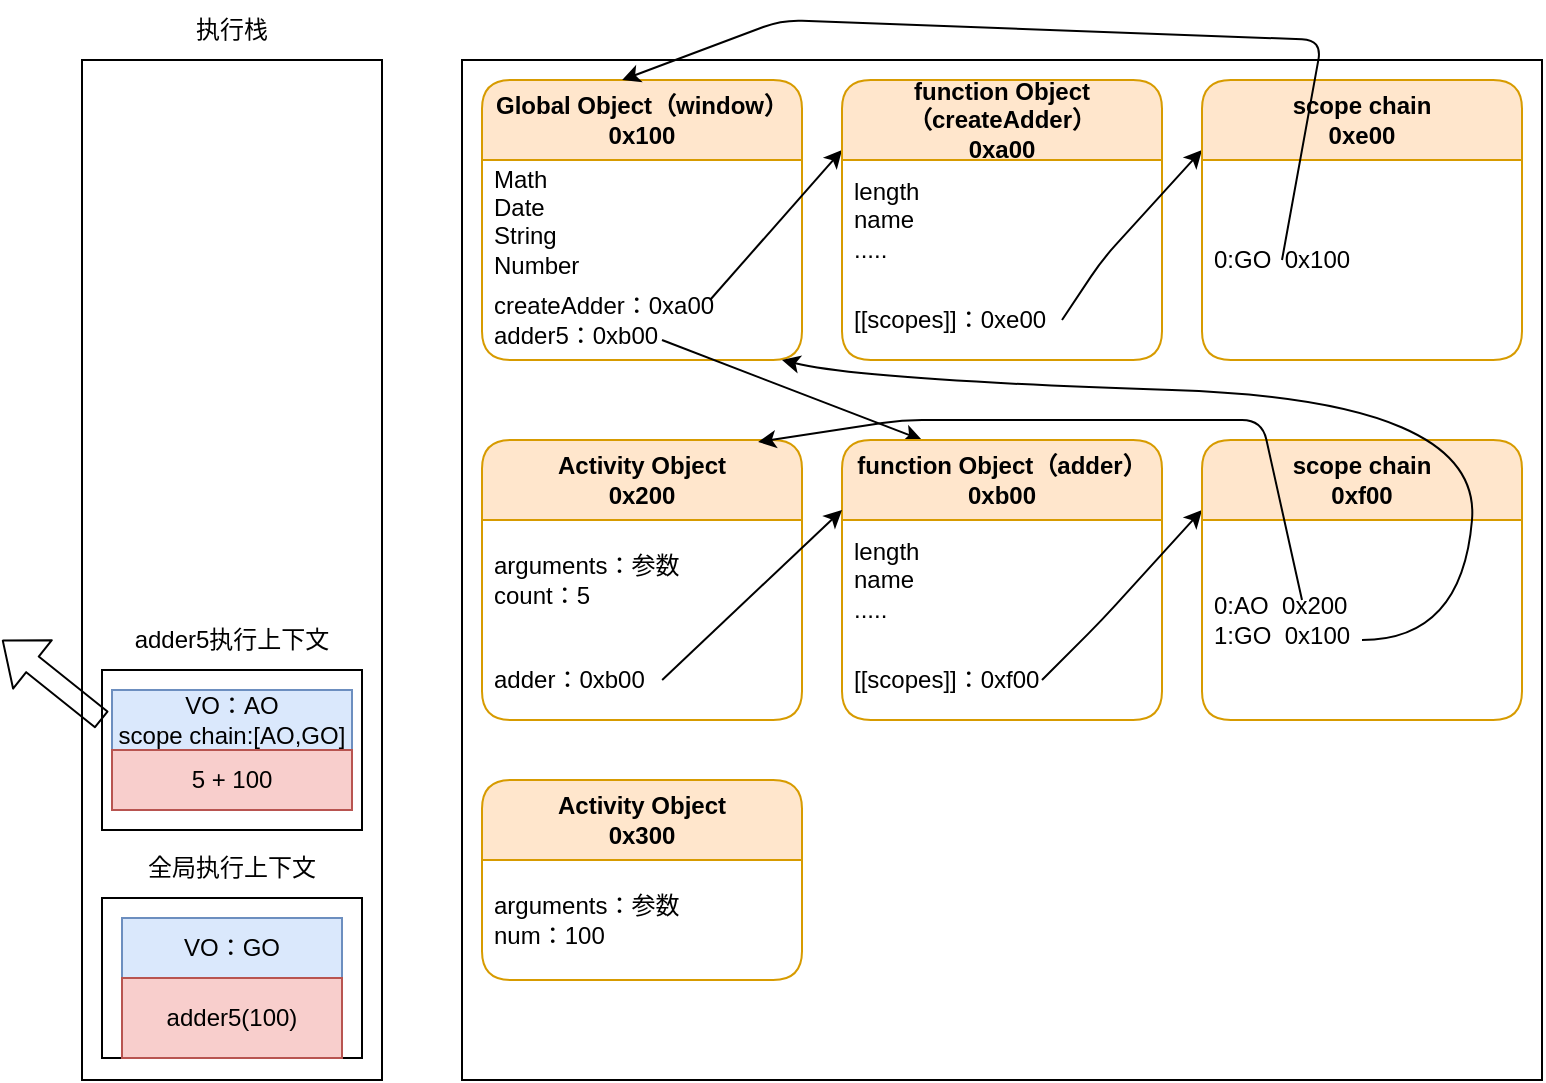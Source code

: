 <mxfile>
    <diagram id="fLTPxAog_V2QsZ8bQrat" name="第 1 页">
        <mxGraphModel dx="824" dy="608" grid="1" gridSize="10" guides="1" tooltips="1" connect="1" arrows="1" fold="1" page="1" pageScale="1" pageWidth="827" pageHeight="1169" background="none" math="0" shadow="0">
            <root>
                <mxCell id="0"/>
                <mxCell id="1" parent="0"/>
                <mxCell id="2" value="" style="rounded=0;whiteSpace=wrap;html=1;" parent="1" vertex="1">
                    <mxGeometry x="50" y="100" width="150" height="510" as="geometry"/>
                </mxCell>
                <mxCell id="4" value="" style="rounded=0;whiteSpace=wrap;html=1;" parent="1" vertex="1">
                    <mxGeometry x="60" y="519" width="130" height="80" as="geometry"/>
                </mxCell>
                <mxCell id="5" value="执行栈" style="text;html=1;strokeColor=none;fillColor=none;align=center;verticalAlign=middle;whiteSpace=wrap;rounded=0;" parent="1" vertex="1">
                    <mxGeometry x="50" y="70" width="150" height="30" as="geometry"/>
                </mxCell>
                <mxCell id="6" value="全局执行上下文" style="text;html=1;strokeColor=none;fillColor=none;align=center;verticalAlign=middle;whiteSpace=wrap;rounded=0;" parent="1" vertex="1">
                    <mxGeometry x="60" y="489" width="130" height="30" as="geometry"/>
                </mxCell>
                <mxCell id="7" value="VO：GO" style="rounded=0;whiteSpace=wrap;html=1;fillColor=#dae8fc;strokeColor=#6c8ebf;" parent="1" vertex="1">
                    <mxGeometry x="70" y="529" width="110" height="30" as="geometry"/>
                </mxCell>
                <mxCell id="8" value="adder5(100)" style="rounded=0;whiteSpace=wrap;html=1;fillColor=#f8cecc;strokeColor=#b85450;" parent="1" vertex="1">
                    <mxGeometry x="70" y="559" width="110" height="40" as="geometry"/>
                </mxCell>
                <mxCell id="9" value="" style="rounded=0;whiteSpace=wrap;html=1;" parent="1" vertex="1">
                    <mxGeometry x="240" y="100" width="540" height="510" as="geometry"/>
                </mxCell>
                <mxCell id="16" value="&lt;span style=&quot;font-weight: 700;&quot;&gt;Global Object（window）&lt;/span&gt;&lt;br style=&quot;border-color: var(--border-color); padding: 0px; margin: 0px; font-weight: 700;&quot;&gt;&lt;span style=&quot;font-weight: 700;&quot;&gt;0x100&lt;/span&gt;" style="swimlane;fontStyle=0;childLayout=stackLayout;horizontal=1;startSize=40;horizontalStack=0;resizeParent=1;resizeParentMax=0;resizeLast=0;collapsible=1;marginBottom=0;whiteSpace=wrap;html=1;rounded=1;shadow=0;sketch=0;arcSize=12;fillColor=#ffe6cc;strokeColor=#d79b00;" parent="1" vertex="1">
                    <mxGeometry x="250" y="110" width="160" height="140" as="geometry"/>
                </mxCell>
                <mxCell id="17" value="Math&lt;br&gt;Date&lt;br&gt;String&lt;br&gt;Number" style="text;strokeColor=none;fillColor=none;align=left;verticalAlign=middle;spacingLeft=4;spacingRight=4;overflow=hidden;points=[[0,0.5],[1,0.5]];portConstraint=eastwest;rotatable=0;whiteSpace=wrap;html=1;rounded=1;shadow=0;sketch=0;" parent="16" vertex="1">
                    <mxGeometry y="40" width="160" height="60" as="geometry"/>
                </mxCell>
                <mxCell id="29" value="" style="endArrow=classic;html=1;entryX=0;entryY=0.25;entryDx=0;entryDy=0;" parent="16" target="20" edge="1">
                    <mxGeometry width="50" height="50" relative="1" as="geometry">
                        <mxPoint x="114" y="110" as="sourcePoint"/>
                        <mxPoint x="164" y="60" as="targetPoint"/>
                    </mxGeometry>
                </mxCell>
                <mxCell id="51" value="" style="endArrow=classic;html=1;entryX=0.25;entryY=0;entryDx=0;entryDy=0;" parent="16" target="42" edge="1">
                    <mxGeometry width="50" height="50" relative="1" as="geometry">
                        <mxPoint x="90" y="130" as="sourcePoint"/>
                        <mxPoint x="140" y="80" as="targetPoint"/>
                    </mxGeometry>
                </mxCell>
                <mxCell id="19" value="createAdder：0xa00&lt;br&gt;adder5：0xb00" style="text;strokeColor=none;fillColor=none;align=left;verticalAlign=middle;spacingLeft=4;spacingRight=4;overflow=hidden;points=[[0,0.5],[1,0.5]];portConstraint=eastwest;rotatable=0;whiteSpace=wrap;html=1;rounded=1;shadow=0;sketch=0;" parent="16" vertex="1">
                    <mxGeometry y="100" width="160" height="40" as="geometry"/>
                </mxCell>
                <mxCell id="20" value="&lt;span style=&quot;font-weight: 700;&quot;&gt;function Object（createAdder）&lt;/span&gt;&lt;br style=&quot;border-color: var(--border-color); padding: 0px; margin: 0px; font-weight: 700;&quot;&gt;&lt;span style=&quot;font-weight: 700;&quot;&gt;0xa00&lt;/span&gt;" style="swimlane;fontStyle=0;childLayout=stackLayout;horizontal=1;startSize=40;horizontalStack=0;resizeParent=1;resizeParentMax=0;resizeLast=0;collapsible=1;marginBottom=0;whiteSpace=wrap;html=1;rounded=1;shadow=0;sketch=0;arcSize=12;fillColor=#ffe6cc;strokeColor=#d79b00;" parent="1" vertex="1">
                    <mxGeometry x="430" y="110" width="160" height="140" as="geometry"/>
                </mxCell>
                <mxCell id="21" value="length&lt;br&gt;name&lt;br&gt;....." style="text;strokeColor=none;fillColor=none;align=left;verticalAlign=middle;spacingLeft=4;spacingRight=4;overflow=hidden;points=[[0,0.5],[1,0.5]];portConstraint=eastwest;rotatable=0;whiteSpace=wrap;html=1;rounded=1;shadow=0;sketch=0;" parent="20" vertex="1">
                    <mxGeometry y="40" width="160" height="60" as="geometry"/>
                </mxCell>
                <mxCell id="30" value="" style="endArrow=classic;html=1;entryX=0;entryY=0.25;entryDx=0;entryDy=0;" parent="20" target="23" edge="1">
                    <mxGeometry width="50" height="50" relative="1" as="geometry">
                        <mxPoint x="110" y="120" as="sourcePoint"/>
                        <mxPoint x="160" y="70" as="targetPoint"/>
                        <Array as="points">
                            <mxPoint x="130" y="90"/>
                        </Array>
                    </mxGeometry>
                </mxCell>
                <mxCell id="22" value="[[scopes]]：0xe00" style="text;strokeColor=none;fillColor=none;align=left;verticalAlign=middle;spacingLeft=4;spacingRight=4;overflow=hidden;points=[[0,0.5],[1,0.5]];portConstraint=eastwest;rotatable=0;whiteSpace=wrap;html=1;rounded=1;shadow=0;sketch=0;" parent="20" vertex="1">
                    <mxGeometry y="100" width="160" height="40" as="geometry"/>
                </mxCell>
                <mxCell id="23" value="&lt;b&gt;scope chain&lt;br&gt;&lt;/b&gt;&lt;b style=&quot;border-color: var(--border-color);&quot;&gt;0xe00&lt;/b&gt;&lt;b&gt;&lt;br&gt;&lt;/b&gt;" style="swimlane;fontStyle=0;childLayout=stackLayout;horizontal=1;startSize=40;horizontalStack=0;resizeParent=1;resizeParentMax=0;resizeLast=0;collapsible=1;marginBottom=0;whiteSpace=wrap;html=1;rounded=1;shadow=0;sketch=0;arcSize=12;fillColor=#ffe6cc;strokeColor=#d79b00;" parent="1" vertex="1">
                    <mxGeometry x="610" y="110" width="160" height="140" as="geometry"/>
                </mxCell>
                <mxCell id="31" value="" style="endArrow=classic;html=1;entryX=0.438;entryY=0;entryDx=0;entryDy=0;entryPerimeter=0;" parent="23" target="16" edge="1">
                    <mxGeometry width="50" height="50" relative="1" as="geometry">
                        <mxPoint x="40" y="90" as="sourcePoint"/>
                        <mxPoint x="-280" y="-20" as="targetPoint"/>
                        <Array as="points">
                            <mxPoint x="60" y="-20"/>
                            <mxPoint x="-210" y="-30"/>
                        </Array>
                    </mxGeometry>
                </mxCell>
                <mxCell id="24" value="0:GO&amp;nbsp; 0x100" style="text;strokeColor=none;fillColor=none;align=left;verticalAlign=middle;spacingLeft=4;spacingRight=4;overflow=hidden;points=[[0,0.5],[1,0.5]];portConstraint=eastwest;rotatable=0;whiteSpace=wrap;html=1;rounded=1;shadow=0;sketch=0;" parent="23" vertex="1">
                    <mxGeometry y="40" width="160" height="100" as="geometry"/>
                </mxCell>
                <mxCell id="34" value="" style="rounded=0;whiteSpace=wrap;html=1;" parent="1" vertex="1">
                    <mxGeometry x="60" y="405" width="130" height="80" as="geometry"/>
                </mxCell>
                <mxCell id="35" value="adder5执行上下文" style="text;html=1;strokeColor=none;fillColor=none;align=center;verticalAlign=middle;whiteSpace=wrap;rounded=0;" parent="1" vertex="1">
                    <mxGeometry x="60" y="375" width="130" height="30" as="geometry"/>
                </mxCell>
                <mxCell id="36" value="VO：AO&lt;br&gt;scope chain:[AO,GO]" style="rounded=0;whiteSpace=wrap;html=1;fillColor=#dae8fc;strokeColor=#6c8ebf;" parent="1" vertex="1">
                    <mxGeometry x="65" y="415" width="120" height="30" as="geometry"/>
                </mxCell>
                <mxCell id="37" value="5 + 100" style="rounded=0;whiteSpace=wrap;html=1;fillColor=#f8cecc;strokeColor=#b85450;" parent="1" vertex="1">
                    <mxGeometry x="65" y="445" width="120" height="30" as="geometry"/>
                </mxCell>
                <mxCell id="38" value="&lt;span style=&quot;font-weight: 700;&quot;&gt;Activity Object&lt;/span&gt;&lt;br style=&quot;border-color: var(--border-color); padding: 0px; margin: 0px; font-weight: 700;&quot;&gt;&lt;span style=&quot;font-weight: 700;&quot;&gt;0x200&lt;/span&gt;" style="swimlane;fontStyle=0;childLayout=stackLayout;horizontal=1;startSize=40;horizontalStack=0;resizeParent=1;resizeParentMax=0;resizeLast=0;collapsible=1;marginBottom=0;whiteSpace=wrap;html=1;rounded=1;shadow=0;sketch=0;arcSize=12;fillColor=#ffe6cc;strokeColor=#d79b00;" parent="1" vertex="1">
                    <mxGeometry x="250" y="290" width="160" height="140" as="geometry"/>
                </mxCell>
                <mxCell id="39" value="arguments：参数&lt;br&gt;count：5" style="text;strokeColor=none;fillColor=none;align=left;verticalAlign=middle;spacingLeft=4;spacingRight=4;overflow=hidden;points=[[0,0.5],[1,0.5]];portConstraint=eastwest;rotatable=0;whiteSpace=wrap;html=1;rounded=1;shadow=0;sketch=0;" parent="38" vertex="1">
                    <mxGeometry y="40" width="160" height="60" as="geometry"/>
                </mxCell>
                <mxCell id="41" value="adder：0xb00" style="text;strokeColor=none;fillColor=none;align=left;verticalAlign=middle;spacingLeft=4;spacingRight=4;overflow=hidden;points=[[0,0.5],[1,0.5]];portConstraint=eastwest;rotatable=0;whiteSpace=wrap;html=1;rounded=1;shadow=0;sketch=0;" parent="38" vertex="1">
                    <mxGeometry y="100" width="160" height="40" as="geometry"/>
                </mxCell>
                <mxCell id="42" value="&lt;span style=&quot;font-weight: 700;&quot;&gt;function Object（adder）&lt;/span&gt;&lt;br style=&quot;border-color: var(--border-color); padding: 0px; margin: 0px; font-weight: 700;&quot;&gt;&lt;span style=&quot;font-weight: 700;&quot;&gt;0xb00&lt;/span&gt;" style="swimlane;fontStyle=0;childLayout=stackLayout;horizontal=1;startSize=40;horizontalStack=0;resizeParent=1;resizeParentMax=0;resizeLast=0;collapsible=1;marginBottom=0;whiteSpace=wrap;html=1;rounded=1;shadow=0;sketch=0;arcSize=12;fillColor=#ffe6cc;strokeColor=#d79b00;" parent="1" vertex="1">
                    <mxGeometry x="430" y="290" width="160" height="140" as="geometry"/>
                </mxCell>
                <mxCell id="43" value="length&lt;br&gt;name&lt;br&gt;....." style="text;strokeColor=none;fillColor=none;align=left;verticalAlign=middle;spacingLeft=4;spacingRight=4;overflow=hidden;points=[[0,0.5],[1,0.5]];portConstraint=eastwest;rotatable=0;whiteSpace=wrap;html=1;rounded=1;shadow=0;sketch=0;" parent="42" vertex="1">
                    <mxGeometry y="40" width="160" height="60" as="geometry"/>
                </mxCell>
                <mxCell id="44" value="" style="endArrow=classic;html=1;entryX=0;entryY=0.25;entryDx=0;entryDy=0;" parent="42" target="46" edge="1">
                    <mxGeometry width="50" height="50" relative="1" as="geometry">
                        <mxPoint x="100" y="120" as="sourcePoint"/>
                        <mxPoint x="160" y="70" as="targetPoint"/>
                        <Array as="points">
                            <mxPoint x="130" y="90"/>
                        </Array>
                    </mxGeometry>
                </mxCell>
                <mxCell id="45" value="[[scopes]]：0xf00" style="text;strokeColor=none;fillColor=none;align=left;verticalAlign=middle;spacingLeft=4;spacingRight=4;overflow=hidden;points=[[0,0.5],[1,0.5]];portConstraint=eastwest;rotatable=0;whiteSpace=wrap;html=1;rounded=1;shadow=0;sketch=0;" parent="42" vertex="1">
                    <mxGeometry y="100" width="160" height="40" as="geometry"/>
                </mxCell>
                <mxCell id="46" value="&lt;b&gt;scope chain&lt;br&gt;&lt;/b&gt;&lt;b style=&quot;border-color: var(--border-color);&quot;&gt;0xf00&lt;/b&gt;&lt;b&gt;&lt;br&gt;&lt;/b&gt;" style="swimlane;fontStyle=0;childLayout=stackLayout;horizontal=1;startSize=40;horizontalStack=0;resizeParent=1;resizeParentMax=0;resizeLast=0;collapsible=1;marginBottom=0;whiteSpace=wrap;html=1;rounded=1;shadow=0;sketch=0;arcSize=12;fillColor=#ffe6cc;strokeColor=#d79b00;" parent="1" vertex="1">
                    <mxGeometry x="610" y="290" width="160" height="140" as="geometry"/>
                </mxCell>
                <mxCell id="47" value="" style="endArrow=classic;html=1;entryX=0.863;entryY=0.007;entryDx=0;entryDy=0;entryPerimeter=0;" parent="46" target="38" edge="1">
                    <mxGeometry width="50" height="50" relative="1" as="geometry">
                        <mxPoint x="50" y="80" as="sourcePoint"/>
                        <mxPoint x="-280" y="-20" as="targetPoint"/>
                        <Array as="points">
                            <mxPoint x="30" y="-10"/>
                            <mxPoint x="-80" y="-10"/>
                            <mxPoint x="-150" y="-10"/>
                        </Array>
                    </mxGeometry>
                </mxCell>
                <mxCell id="50" value="" style="curved=1;endArrow=classic;html=1;" parent="46" edge="1">
                    <mxGeometry width="50" height="50" relative="1" as="geometry">
                        <mxPoint x="80" y="100" as="sourcePoint"/>
                        <mxPoint x="-210" y="-40" as="targetPoint"/>
                        <Array as="points">
                            <mxPoint x="130" y="100"/>
                            <mxPoint x="140" y="-20"/>
                            <mxPoint x="-170" y="-30"/>
                        </Array>
                    </mxGeometry>
                </mxCell>
                <mxCell id="48" value="0:AO&amp;nbsp; 0x200&lt;br&gt;1:GO&amp;nbsp; 0x100" style="text;strokeColor=none;fillColor=none;align=left;verticalAlign=middle;spacingLeft=4;spacingRight=4;overflow=hidden;points=[[0,0.5],[1,0.5]];portConstraint=eastwest;rotatable=0;whiteSpace=wrap;html=1;rounded=1;shadow=0;sketch=0;" parent="46" vertex="1">
                    <mxGeometry y="40" width="160" height="100" as="geometry"/>
                </mxCell>
                <mxCell id="40" value="" style="endArrow=classic;html=1;entryX=0;entryY=0.25;entryDx=0;entryDy=0;exitX=0.563;exitY=0.5;exitDx=0;exitDy=0;exitPerimeter=0;" parent="1" source="41" target="42" edge="1">
                    <mxGeometry width="50" height="50" relative="1" as="geometry">
                        <mxPoint x="364" y="400" as="sourcePoint"/>
                        <mxPoint x="414" y="350" as="targetPoint"/>
                    </mxGeometry>
                </mxCell>
                <mxCell id="53" value="&lt;span style=&quot;font-weight: 700;&quot;&gt;Activity Object&lt;/span&gt;&lt;br style=&quot;border-color: var(--border-color); padding: 0px; margin: 0px; font-weight: 700;&quot;&gt;&lt;span style=&quot;font-weight: 700;&quot;&gt;0x300&lt;/span&gt;" style="swimlane;fontStyle=0;childLayout=stackLayout;horizontal=1;startSize=40;horizontalStack=0;resizeParent=1;resizeParentMax=0;resizeLast=0;collapsible=1;marginBottom=0;whiteSpace=wrap;html=1;rounded=1;shadow=0;sketch=0;arcSize=12;fillColor=#ffe6cc;strokeColor=#d79b00;" parent="1" vertex="1">
                    <mxGeometry x="250" y="460" width="160" height="100" as="geometry"/>
                </mxCell>
                <mxCell id="54" value="arguments：参数&lt;br&gt;num：100" style="text;strokeColor=none;fillColor=none;align=left;verticalAlign=middle;spacingLeft=4;spacingRight=4;overflow=hidden;points=[[0,0.5],[1,0.5]];portConstraint=eastwest;rotatable=0;whiteSpace=wrap;html=1;rounded=1;shadow=0;sketch=0;" parent="53" vertex="1">
                    <mxGeometry y="40" width="160" height="60" as="geometry"/>
                </mxCell>
                <mxCell id="65" value="" style="shape=flexArrow;endArrow=classic;html=1;" parent="1" edge="1">
                    <mxGeometry width="50" height="50" relative="1" as="geometry">
                        <mxPoint x="60" y="430" as="sourcePoint"/>
                        <mxPoint x="10" y="390" as="targetPoint"/>
                    </mxGeometry>
                </mxCell>
            </root>
        </mxGraphModel>
    </diagram>
    <diagram name="第 1 页 的副本" id="zv8OE9_c7C8jshm_BROc">
        <mxGraphModel dx="824" dy="608" grid="1" gridSize="10" guides="1" tooltips="1" connect="1" arrows="1" fold="1" page="1" pageScale="1" pageWidth="827" pageHeight="1169" background="none" math="0" shadow="0">
            <root>
                <mxCell id="SefyGwM8_Tx_6TxwGFiS-0"/>
                <mxCell id="SefyGwM8_Tx_6TxwGFiS-1" parent="SefyGwM8_Tx_6TxwGFiS-0"/>
                <mxCell id="SefyGwM8_Tx_6TxwGFiS-2" value="" style="rounded=0;whiteSpace=wrap;html=1;" parent="SefyGwM8_Tx_6TxwGFiS-1" vertex="1">
                    <mxGeometry x="50" y="100" width="150" height="510" as="geometry"/>
                </mxCell>
                <mxCell id="SefyGwM8_Tx_6TxwGFiS-3" value="" style="rounded=0;whiteSpace=wrap;html=1;" parent="SefyGwM8_Tx_6TxwGFiS-1" vertex="1">
                    <mxGeometry x="60" y="500" width="130" height="99" as="geometry"/>
                </mxCell>
                <mxCell id="SefyGwM8_Tx_6TxwGFiS-4" value="执行栈" style="text;html=1;strokeColor=none;fillColor=none;align=center;verticalAlign=middle;whiteSpace=wrap;rounded=0;" parent="SefyGwM8_Tx_6TxwGFiS-1" vertex="1">
                    <mxGeometry x="50" y="70" width="150" height="30" as="geometry"/>
                </mxCell>
                <mxCell id="SefyGwM8_Tx_6TxwGFiS-5" value="全局执行上下文" style="text;html=1;strokeColor=none;fillColor=none;align=center;verticalAlign=middle;whiteSpace=wrap;rounded=0;" parent="SefyGwM8_Tx_6TxwGFiS-1" vertex="1">
                    <mxGeometry x="60" y="470" width="130" height="30" as="geometry"/>
                </mxCell>
                <mxCell id="SefyGwM8_Tx_6TxwGFiS-6" value="VO：GO&lt;br&gt;scope chain&lt;br&gt;this" style="rounded=0;whiteSpace=wrap;html=1;fillColor=#dae8fc;strokeColor=#6c8ebf;" parent="SefyGwM8_Tx_6TxwGFiS-1" vertex="1">
                    <mxGeometry x="70" y="510" width="110" height="49" as="geometry"/>
                </mxCell>
                <mxCell id="SefyGwM8_Tx_6TxwGFiS-7" value="foo()" style="rounded=0;whiteSpace=wrap;html=1;fillColor=#f8cecc;strokeColor=#b85450;" parent="SefyGwM8_Tx_6TxwGFiS-1" vertex="1">
                    <mxGeometry x="70" y="559" width="110" height="31" as="geometry"/>
                </mxCell>
                <mxCell id="SefyGwM8_Tx_6TxwGFiS-8" value="" style="rounded=0;whiteSpace=wrap;html=1;" parent="SefyGwM8_Tx_6TxwGFiS-1" vertex="1">
                    <mxGeometry x="240" y="100" width="540" height="510" as="geometry"/>
                </mxCell>
                <mxCell id="SefyGwM8_Tx_6TxwGFiS-9" value="&lt;span style=&quot;font-weight: 700;&quot;&gt;Global Object（window）&lt;/span&gt;&lt;br style=&quot;border-color: var(--border-color); padding: 0px; margin: 0px; font-weight: 700;&quot;&gt;&lt;span style=&quot;font-weight: 700;&quot;&gt;0x100&lt;/span&gt;" style="swimlane;fontStyle=0;childLayout=stackLayout;horizontal=1;startSize=40;horizontalStack=0;resizeParent=1;resizeParentMax=0;resizeLast=0;collapsible=1;marginBottom=0;whiteSpace=wrap;html=1;rounded=1;shadow=0;sketch=0;arcSize=12;fillColor=#ffe6cc;strokeColor=#d79b00;" parent="SefyGwM8_Tx_6TxwGFiS-1" vertex="1">
                    <mxGeometry x="250" y="110" width="160" height="180" as="geometry"/>
                </mxCell>
                <mxCell id="SefyGwM8_Tx_6TxwGFiS-10" value="Math&lt;br&gt;Date&lt;br&gt;String&lt;br&gt;Number" style="text;strokeColor=none;fillColor=none;align=left;verticalAlign=middle;spacingLeft=4;spacingRight=4;overflow=hidden;points=[[0,0.5],[1,0.5]];portConstraint=eastwest;rotatable=0;whiteSpace=wrap;html=1;rounded=1;shadow=0;sketch=0;" parent="SefyGwM8_Tx_6TxwGFiS-9" vertex="1">
                    <mxGeometry y="40" width="160" height="60" as="geometry"/>
                </mxCell>
                <mxCell id="SefyGwM8_Tx_6TxwGFiS-13" value="foo：0xa00&lt;br&gt;message：undefined&lt;br&gt;num1：undefined&lt;br&gt;num2：undefined&lt;br&gt;result：undefined" style="text;strokeColor=none;fillColor=none;align=left;verticalAlign=middle;spacingLeft=4;spacingRight=4;overflow=hidden;points=[[0,0.5],[1,0.5]];portConstraint=eastwest;rotatable=0;whiteSpace=wrap;html=1;rounded=1;shadow=0;sketch=0;" parent="SefyGwM8_Tx_6TxwGFiS-9" vertex="1">
                    <mxGeometry y="100" width="160" height="80" as="geometry"/>
                </mxCell>
                <mxCell id="SefyGwM8_Tx_6TxwGFiS-14" value="&lt;span style=&quot;font-weight: 700;&quot;&gt;function Object（foo）&lt;/span&gt;&lt;br style=&quot;border-color: var(--border-color); padding: 0px; margin: 0px; font-weight: 700;&quot;&gt;&lt;span style=&quot;font-weight: 700;&quot;&gt;0xa00&lt;/span&gt;" style="swimlane;fontStyle=0;childLayout=stackLayout;horizontal=1;startSize=40;horizontalStack=0;resizeParent=1;resizeParentMax=0;resizeLast=0;collapsible=1;marginBottom=0;whiteSpace=wrap;html=1;rounded=1;shadow=0;sketch=0;arcSize=12;fillColor=#ffe6cc;strokeColor=#d79b00;" parent="SefyGwM8_Tx_6TxwGFiS-1" vertex="1">
                    <mxGeometry x="430" y="110" width="160" height="140" as="geometry"/>
                </mxCell>
                <mxCell id="SefyGwM8_Tx_6TxwGFiS-15" value="length&lt;br&gt;name&lt;br&gt;....." style="text;strokeColor=none;fillColor=none;align=left;verticalAlign=middle;spacingLeft=4;spacingRight=4;overflow=hidden;points=[[0,0.5],[1,0.5]];portConstraint=eastwest;rotatable=0;whiteSpace=wrap;html=1;rounded=1;shadow=0;sketch=0;" parent="SefyGwM8_Tx_6TxwGFiS-14" vertex="1">
                    <mxGeometry y="40" width="160" height="60" as="geometry"/>
                </mxCell>
                <mxCell id="SefyGwM8_Tx_6TxwGFiS-16" value="" style="endArrow=classic;html=1;entryX=0;entryY=0.25;entryDx=0;entryDy=0;" parent="SefyGwM8_Tx_6TxwGFiS-14" target="SefyGwM8_Tx_6TxwGFiS-18" edge="1">
                    <mxGeometry width="50" height="50" relative="1" as="geometry">
                        <mxPoint x="110" y="120" as="sourcePoint"/>
                        <mxPoint x="160" y="70" as="targetPoint"/>
                        <Array as="points">
                            <mxPoint x="130" y="90"/>
                        </Array>
                    </mxGeometry>
                </mxCell>
                <mxCell id="SefyGwM8_Tx_6TxwGFiS-17" value="[[scopes]]：0xe00" style="text;strokeColor=none;fillColor=none;align=left;verticalAlign=middle;spacingLeft=4;spacingRight=4;overflow=hidden;points=[[0,0.5],[1,0.5]];portConstraint=eastwest;rotatable=0;whiteSpace=wrap;html=1;rounded=1;shadow=0;sketch=0;" parent="SefyGwM8_Tx_6TxwGFiS-14" vertex="1">
                    <mxGeometry y="100" width="160" height="40" as="geometry"/>
                </mxCell>
                <mxCell id="SefyGwM8_Tx_6TxwGFiS-18" value="&lt;b&gt;scope chain&lt;br&gt;&lt;/b&gt;&lt;b style=&quot;border-color: var(--border-color);&quot;&gt;0xe00&lt;/b&gt;&lt;b&gt;&lt;br&gt;&lt;/b&gt;" style="swimlane;fontStyle=0;childLayout=stackLayout;horizontal=1;startSize=40;horizontalStack=0;resizeParent=1;resizeParentMax=0;resizeLast=0;collapsible=1;marginBottom=0;whiteSpace=wrap;html=1;rounded=1;shadow=0;sketch=0;arcSize=12;fillColor=#ffe6cc;strokeColor=#d79b00;" parent="SefyGwM8_Tx_6TxwGFiS-1" vertex="1">
                    <mxGeometry x="610" y="110" width="160" height="140" as="geometry"/>
                </mxCell>
                <mxCell id="SefyGwM8_Tx_6TxwGFiS-19" value="" style="endArrow=classic;html=1;entryX=0.438;entryY=0;entryDx=0;entryDy=0;entryPerimeter=0;" parent="SefyGwM8_Tx_6TxwGFiS-18" target="SefyGwM8_Tx_6TxwGFiS-9" edge="1">
                    <mxGeometry width="50" height="50" relative="1" as="geometry">
                        <mxPoint x="40" y="90" as="sourcePoint"/>
                        <mxPoint x="-280" y="-20" as="targetPoint"/>
                        <Array as="points">
                            <mxPoint x="60" y="-20"/>
                            <mxPoint x="-210" y="-30"/>
                        </Array>
                    </mxGeometry>
                </mxCell>
                <mxCell id="SefyGwM8_Tx_6TxwGFiS-20" value="0:GO&amp;nbsp; 0x100" style="text;strokeColor=none;fillColor=none;align=left;verticalAlign=middle;spacingLeft=4;spacingRight=4;overflow=hidden;points=[[0,0.5],[1,0.5]];portConstraint=eastwest;rotatable=0;whiteSpace=wrap;html=1;rounded=1;shadow=0;sketch=0;" parent="SefyGwM8_Tx_6TxwGFiS-18" vertex="1">
                    <mxGeometry y="40" width="160" height="100" as="geometry"/>
                </mxCell>
                <mxCell id="SefyGwM8_Tx_6TxwGFiS-11" value="" style="endArrow=classic;html=1;entryX=0;entryY=0.25;entryDx=0;entryDy=0;exitX=0.381;exitY=0.025;exitDx=0;exitDy=0;exitPerimeter=0;" parent="SefyGwM8_Tx_6TxwGFiS-1" source="SefyGwM8_Tx_6TxwGFiS-13" target="SefyGwM8_Tx_6TxwGFiS-14" edge="1">
                    <mxGeometry width="50" height="50" relative="1" as="geometry">
                        <mxPoint x="364" y="220" as="sourcePoint"/>
                        <mxPoint x="414" y="170" as="targetPoint"/>
                    </mxGeometry>
                </mxCell>
                <mxCell id="twUvrCkr2xubbv62HG4p-0" value="&lt;span style=&quot;font-weight: 700;&quot;&gt;Activaty Object（foo）&lt;/span&gt;&lt;br style=&quot;border-color: var(--border-color); padding: 0px; margin: 0px; font-weight: 700;&quot;&gt;&lt;span style=&quot;font-weight: 700;&quot;&gt;0x200&lt;/span&gt;" style="swimlane;fontStyle=0;childLayout=stackLayout;horizontal=1;startSize=40;horizontalStack=0;resizeParent=1;resizeParentMax=0;resizeLast=0;collapsible=1;marginBottom=0;whiteSpace=wrap;html=1;rounded=1;shadow=0;sketch=0;arcSize=12;fillColor=#ffe6cc;strokeColor=#d79b00;" parent="SefyGwM8_Tx_6TxwGFiS-1" vertex="1">
                    <mxGeometry x="250" y="330" width="160" height="140" as="geometry"/>
                </mxCell>
                <mxCell id="twUvrCkr2xubbv62HG4p-1" value="Math&lt;br&gt;Date&lt;br&gt;String&lt;br&gt;Number" style="text;strokeColor=none;fillColor=none;align=left;verticalAlign=middle;spacingLeft=4;spacingRight=4;overflow=hidden;points=[[0,0.5],[1,0.5]];portConstraint=eastwest;rotatable=0;whiteSpace=wrap;html=1;rounded=1;shadow=0;sketch=0;" parent="twUvrCkr2xubbv62HG4p-0" vertex="1">
                    <mxGeometry y="40" width="160" height="60" as="geometry"/>
                </mxCell>
                <mxCell id="twUvrCkr2xubbv62HG4p-2" value="bar：0xa00&lt;br&gt;msg：undefined" style="text;strokeColor=none;fillColor=none;align=left;verticalAlign=middle;spacingLeft=4;spacingRight=4;overflow=hidden;points=[[0,0.5],[1,0.5]];portConstraint=eastwest;rotatable=0;whiteSpace=wrap;html=1;rounded=1;shadow=0;sketch=0;" parent="twUvrCkr2xubbv62HG4p-0" vertex="1">
                    <mxGeometry y="100" width="160" height="40" as="geometry"/>
                </mxCell>
                <mxCell id="twUvrCkr2xubbv62HG4p-3" value="&lt;span style=&quot;font-weight: 700;&quot;&gt;function Object（bar）&lt;/span&gt;&lt;br style=&quot;border-color: var(--border-color); padding: 0px; margin: 0px; font-weight: 700;&quot;&gt;&lt;span style=&quot;font-weight: 700;&quot;&gt;0xb00&lt;/span&gt;" style="swimlane;fontStyle=0;childLayout=stackLayout;horizontal=1;startSize=40;horizontalStack=0;resizeParent=1;resizeParentMax=0;resizeLast=0;collapsible=1;marginBottom=0;whiteSpace=wrap;html=1;rounded=1;shadow=0;sketch=0;arcSize=12;fillColor=#ffe6cc;strokeColor=#d79b00;" parent="SefyGwM8_Tx_6TxwGFiS-1" vertex="1">
                    <mxGeometry x="430" y="330" width="160" height="140" as="geometry"/>
                </mxCell>
                <mxCell id="twUvrCkr2xubbv62HG4p-4" value="length&lt;br&gt;name&lt;br&gt;....." style="text;strokeColor=none;fillColor=none;align=left;verticalAlign=middle;spacingLeft=4;spacingRight=4;overflow=hidden;points=[[0,0.5],[1,0.5]];portConstraint=eastwest;rotatable=0;whiteSpace=wrap;html=1;rounded=1;shadow=0;sketch=0;" parent="twUvrCkr2xubbv62HG4p-3" vertex="1">
                    <mxGeometry y="40" width="160" height="60" as="geometry"/>
                </mxCell>
                <mxCell id="twUvrCkr2xubbv62HG4p-5" value="" style="endArrow=classic;html=1;entryX=0;entryY=0.25;entryDx=0;entryDy=0;" parent="twUvrCkr2xubbv62HG4p-3" target="twUvrCkr2xubbv62HG4p-7" edge="1">
                    <mxGeometry width="50" height="50" relative="1" as="geometry">
                        <mxPoint x="110" y="120" as="sourcePoint"/>
                        <mxPoint x="160" y="70" as="targetPoint"/>
                        <Array as="points">
                            <mxPoint x="130" y="90"/>
                        </Array>
                    </mxGeometry>
                </mxCell>
                <mxCell id="twUvrCkr2xubbv62HG4p-6" value="[[scopes]]：0xf00" style="text;strokeColor=none;fillColor=none;align=left;verticalAlign=middle;spacingLeft=4;spacingRight=4;overflow=hidden;points=[[0,0.5],[1,0.5]];portConstraint=eastwest;rotatable=0;whiteSpace=wrap;html=1;rounded=1;shadow=0;sketch=0;" parent="twUvrCkr2xubbv62HG4p-3" vertex="1">
                    <mxGeometry y="100" width="160" height="40" as="geometry"/>
                </mxCell>
                <mxCell id="twUvrCkr2xubbv62HG4p-7" value="&lt;b&gt;scope chain&lt;br&gt;&lt;/b&gt;&lt;b style=&quot;border-color: var(--border-color);&quot;&gt;0xf00&lt;/b&gt;&lt;b&gt;&lt;br&gt;&lt;/b&gt;" style="swimlane;fontStyle=0;childLayout=stackLayout;horizontal=1;startSize=40;horizontalStack=0;resizeParent=1;resizeParentMax=0;resizeLast=0;collapsible=1;marginBottom=0;whiteSpace=wrap;html=1;rounded=1;shadow=0;sketch=0;arcSize=12;fillColor=#ffe6cc;strokeColor=#d79b00;" parent="SefyGwM8_Tx_6TxwGFiS-1" vertex="1">
                    <mxGeometry x="610" y="330" width="160" height="140" as="geometry"/>
                </mxCell>
                <mxCell id="twUvrCkr2xubbv62HG4p-8" value="" style="endArrow=classic;html=1;entryX=0.438;entryY=0;entryDx=0;entryDy=0;entryPerimeter=0;" parent="twUvrCkr2xubbv62HG4p-7" target="twUvrCkr2xubbv62HG4p-0" edge="1">
                    <mxGeometry width="50" height="50" relative="1" as="geometry">
                        <mxPoint x="50" y="80" as="sourcePoint"/>
                        <mxPoint x="-280" y="-20" as="targetPoint"/>
                        <Array as="points">
                            <mxPoint x="50" y="60"/>
                            <mxPoint x="60" y="-20"/>
                            <mxPoint x="-210" y="-30"/>
                        </Array>
                    </mxGeometry>
                </mxCell>
                <mxCell id="twUvrCkr2xubbv62HG4p-9" value="0:AO&amp;nbsp; 0x200&lt;br&gt;1:GO 0x100" style="text;strokeColor=none;fillColor=none;align=left;verticalAlign=middle;spacingLeft=4;spacingRight=4;overflow=hidden;points=[[0,0.5],[1,0.5]];portConstraint=eastwest;rotatable=0;whiteSpace=wrap;html=1;rounded=1;shadow=0;sketch=0;" parent="twUvrCkr2xubbv62HG4p-7" vertex="1">
                    <mxGeometry y="40" width="160" height="100" as="geometry"/>
                </mxCell>
                <mxCell id="twUvrCkr2xubbv62HG4p-10" value="" style="endArrow=classic;html=1;entryX=0;entryY=0.25;entryDx=0;entryDy=0;exitX=0.381;exitY=0.025;exitDx=0;exitDy=0;exitPerimeter=0;" parent="SefyGwM8_Tx_6TxwGFiS-1" source="twUvrCkr2xubbv62HG4p-2" target="twUvrCkr2xubbv62HG4p-3" edge="1">
                    <mxGeometry width="50" height="50" relative="1" as="geometry">
                        <mxPoint x="364" y="440" as="sourcePoint"/>
                        <mxPoint x="414" y="390" as="targetPoint"/>
                    </mxGeometry>
                </mxCell>
                <mxCell id="twUvrCkr2xubbv62HG4p-11" value="" style="rounded=0;whiteSpace=wrap;html=1;" parent="SefyGwM8_Tx_6TxwGFiS-1" vertex="1">
                    <mxGeometry x="60" y="365.5" width="130" height="99" as="geometry"/>
                </mxCell>
                <mxCell id="twUvrCkr2xubbv62HG4p-12" value="foo执行上下文" style="text;html=1;strokeColor=none;fillColor=none;align=center;verticalAlign=middle;whiteSpace=wrap;rounded=0;" parent="SefyGwM8_Tx_6TxwGFiS-1" vertex="1">
                    <mxGeometry x="60" y="335.5" width="130" height="30" as="geometry"/>
                </mxCell>
                <mxCell id="twUvrCkr2xubbv62HG4p-13" value="VO：AO&lt;br&gt;scope chain:[GO]&lt;br&gt;this" style="rounded=0;whiteSpace=wrap;html=1;fillColor=#dae8fc;strokeColor=#6c8ebf;" parent="SefyGwM8_Tx_6TxwGFiS-1" vertex="1">
                    <mxGeometry x="70" y="375.5" width="110" height="49" as="geometry"/>
                </mxCell>
                <mxCell id="twUvrCkr2xubbv62HG4p-14" value="执行foo代码" style="rounded=0;whiteSpace=wrap;html=1;fillColor=#f8cecc;strokeColor=#b85450;" parent="SefyGwM8_Tx_6TxwGFiS-1" vertex="1">
                    <mxGeometry x="70" y="424.5" width="110" height="31" as="geometry"/>
                </mxCell>
                <mxCell id="twUvrCkr2xubbv62HG4p-15" value="" style="endArrow=classic;html=1;entryX=0;entryY=0.193;entryDx=0;entryDy=0;entryPerimeter=0;" parent="SefyGwM8_Tx_6TxwGFiS-1" target="twUvrCkr2xubbv62HG4p-0" edge="1">
                    <mxGeometry width="50" height="50" relative="1" as="geometry">
                        <mxPoint x="150" y="385.5" as="sourcePoint"/>
                        <mxPoint x="200" y="335.5" as="targetPoint"/>
                    </mxGeometry>
                </mxCell>
            </root>
        </mxGraphModel>
    </diagram>
</mxfile>